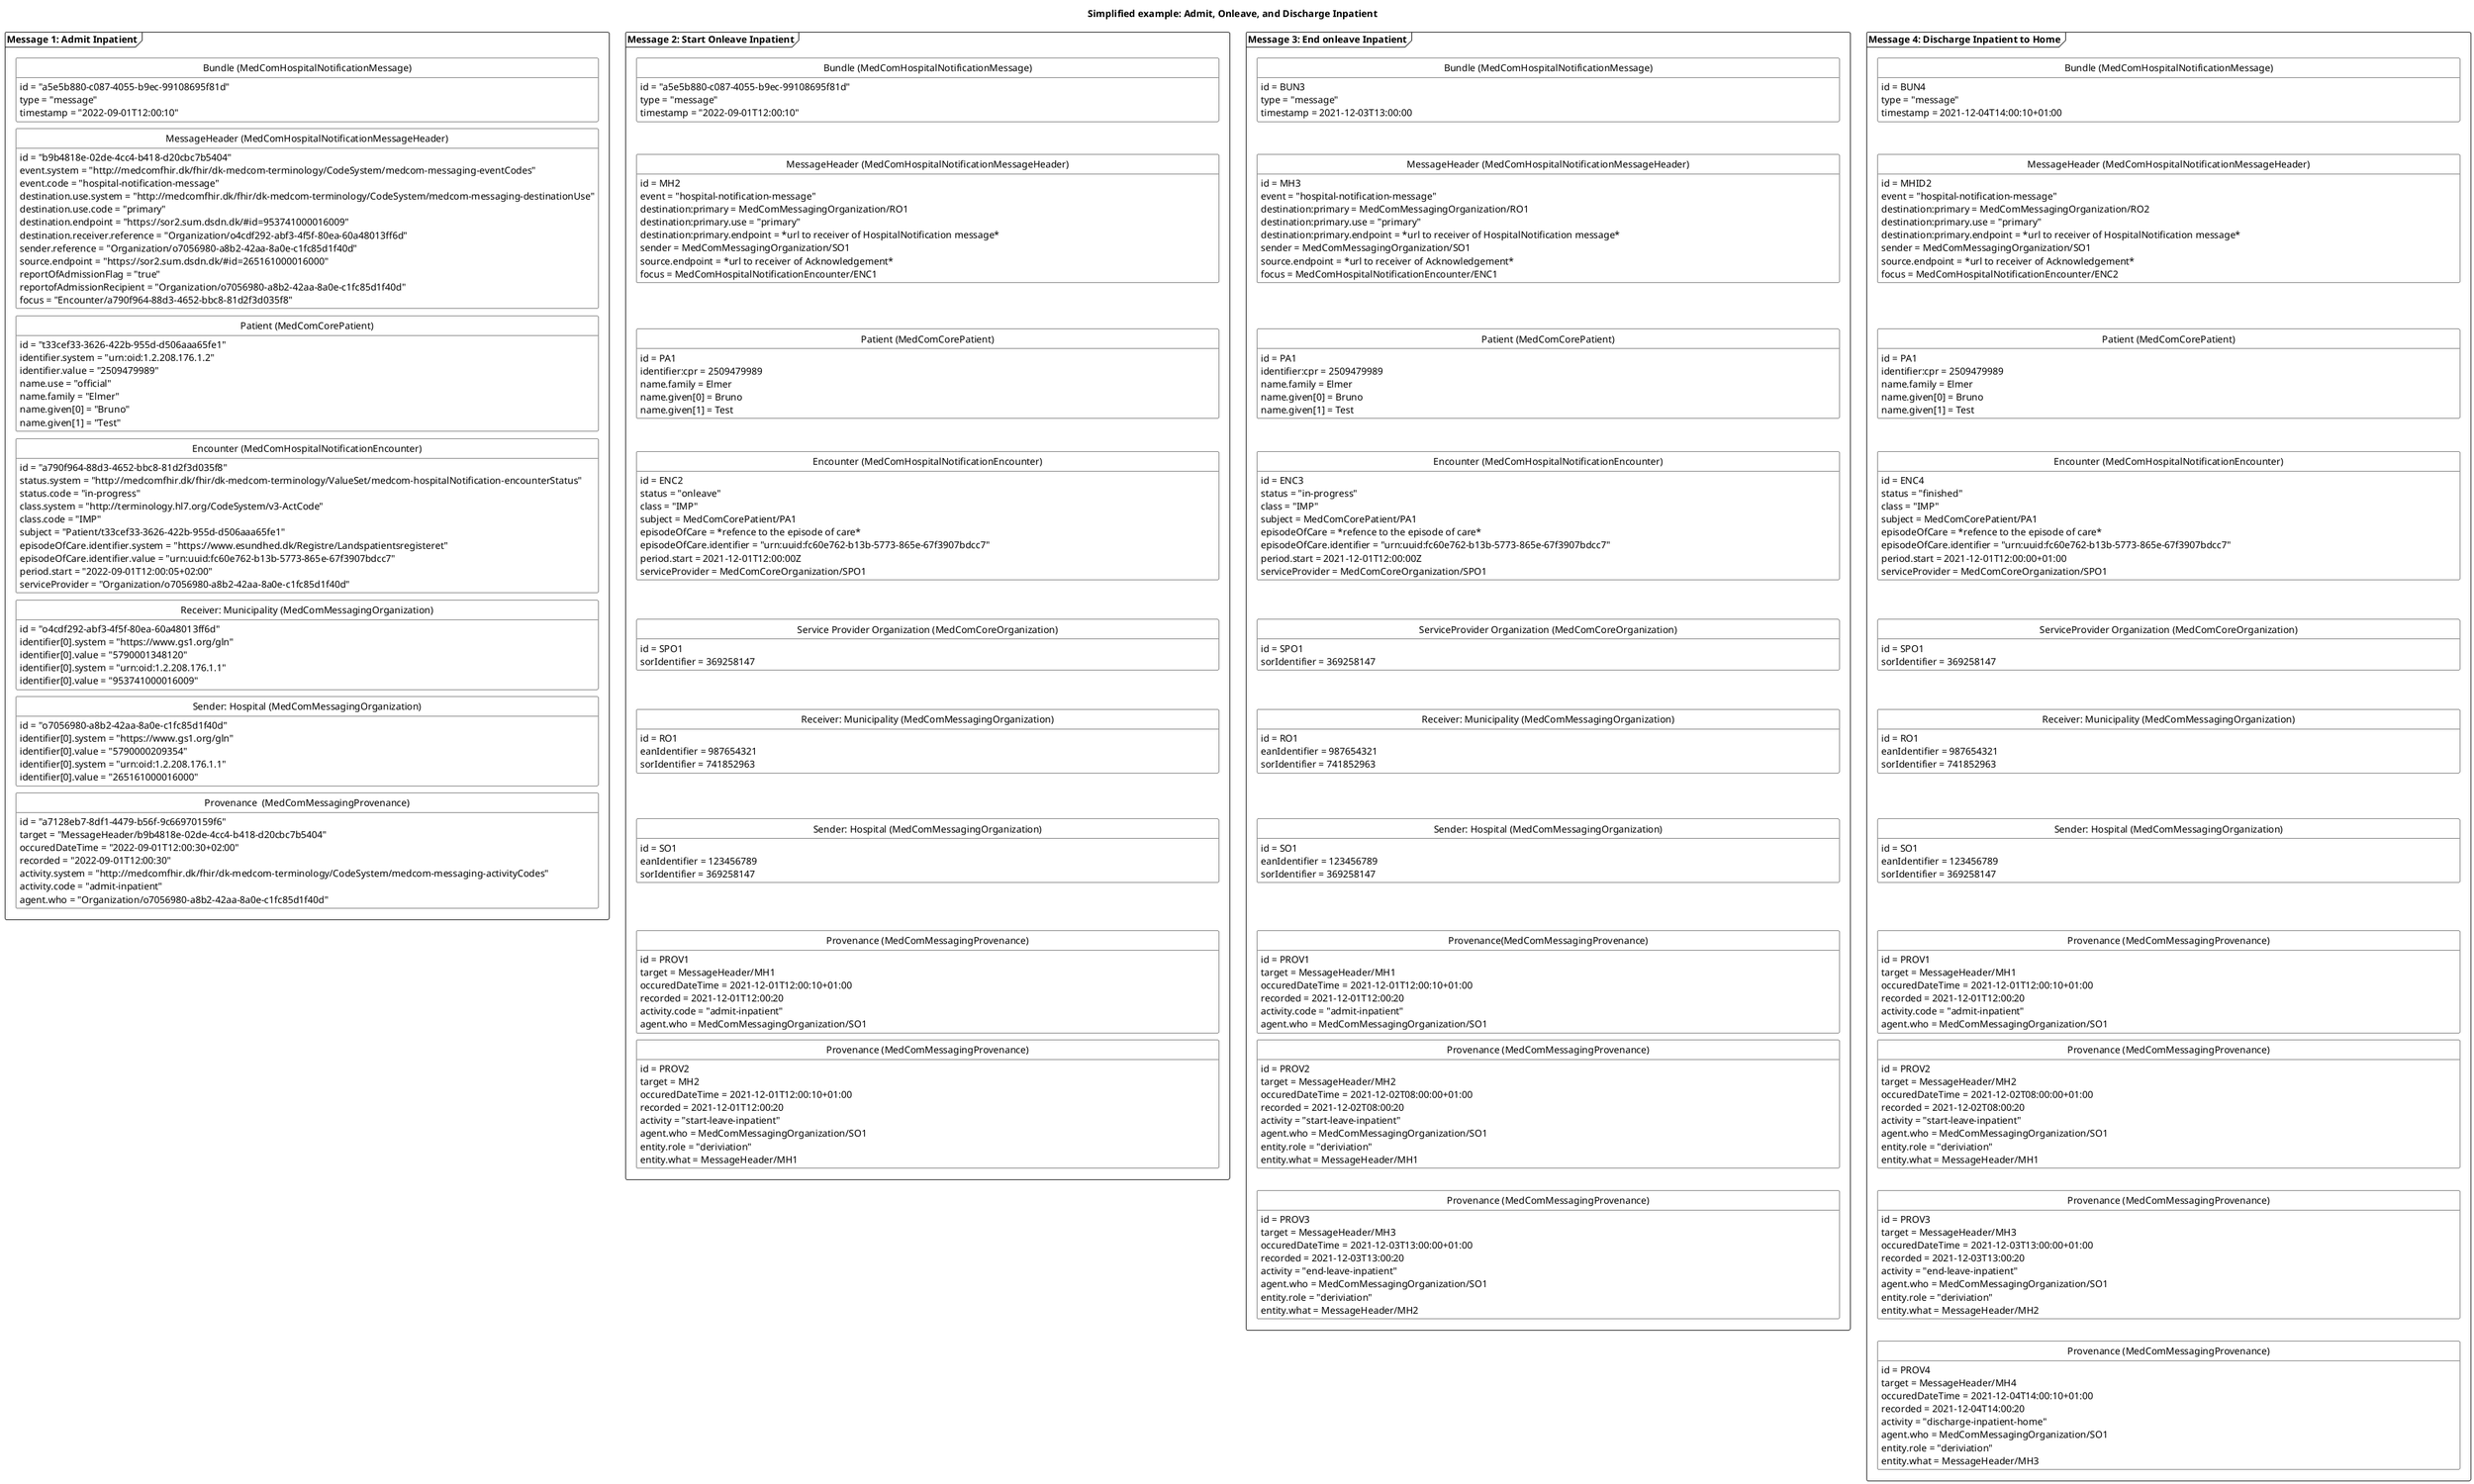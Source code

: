 @startuml HNAdmitOnleaveEndFinish

'layout
skinparam class {
    BackgroundColor White
    BorderColor Black
    ArrowColor Black
  }
hide circle
hide empty members
skinparam SameClassWidth true
skinparam Ranksep 10


'title
title Simplified example: Admit, Onleave, and Discharge Inpatient


package "Message 1: Admit Inpatient" as admit <<Frame>>{
    class "Bundle (MedComHospitalNotificationMessage)" as admitB{
        id = "a5e5b880-c087-4055-b9ec-99108695f81d"
        type = "message"
        timestamp = "2022-09-01T12:00:10"
    }
    class "MessageHeader (MedComHospitalNotificationMessageHeader)" as admitMH{
        id = "b9b4818e-02de-4cc4-b418-d20cbc7b5404"
        event.system = "http://medcomfhir.dk/fhir/dk-medcom-terminology/CodeSystem/medcom-messaging-eventCodes"
        event.code = "hospital-notification-message"
        destination.use.system = "http://medcomfhir.dk/fhir/dk-medcom-terminology/CodeSystem/medcom-messaging-destinationUse"
        destination.use.code = "primary"
        destination.endpoint = "https://sor2.sum.dsdn.dk/#id=953741000016009"
        destination.receiver.reference = "Organization/o4cdf292-abf3-4f5f-80ea-60a48013ff6d"
        sender.reference = "Organization/o7056980-a8b2-42aa-8a0e-c1fc85d1f40d"
        source.endpoint = "https://sor2.sum.dsdn.dk/#id=265161000016000"
        reportOfAdmissionFlag = "true"
        reportofAdmissionRecipient = "Organization/o7056980-a8b2-42aa-8a0e-c1fc85d1f40d"
        focus = "Encounter/a790f964-88d3-4652-bbc8-81d2f3d035f8"
    }
    class "Patient (MedComCorePatient)" as admitPT{
        id = "t33cef33-3626-422b-955d-d506aaa65fe1"
        identifier.system = "urn:oid:1.2.208.176.1.2"
        identifier.value = "2509479989"
        name.use = "official"
        name.family = "Elmer"
        name.given[0] = "Bruno"
        name.given[1] = "Test"
    }
    class "Encounter (MedComHospitalNotificationEncounter)" as admitENC{
        id = "a790f964-88d3-4652-bbc8-81d2f3d035f8"
        status.system = "http://medcomfhir.dk/fhir/dk-medcom-terminology/ValueSet/medcom-hospitalNotification-encounterStatus"
        status.code = "in-progress"
        class.system = "http://terminology.hl7.org/CodeSystem/v3-ActCode"
        class.code = "IMP"
        subject = "Patient/t33cef33-3626-422b-955d-d506aaa65fe1"
        episodeOfCare.identifier.system = "https://www.esundhed.dk/Registre/Landspatientsregisteret"
        episodeOfCare.identifier.value = "urn:uuid:fc60e762-b13b-5773-865e-67f3907bdcc7"
        period.start = "2022-09-01T12:00:05+02:00"
        serviceProvider = "Organization/o7056980-a8b2-42aa-8a0e-c1fc85d1f40d"
    }    
    class "Receiver: Municipality (MedComMessagingOrganization)" as admitROrg{
        id = "o4cdf292-abf3-4f5f-80ea-60a48013ff6d"
        identifier[0].system = "https://www.gs1.org/gln"
        identifier[0].value = "5790001348120"
        identifier[0].system = "urn:oid:1.2.208.176.1.1"
        identifier[0].value = "953741000016009"
    }
    class "Sender: Hospital (MedComMessagingOrganization)" as admitSOrg{
        id = "o7056980-a8b2-42aa-8a0e-c1fc85d1f40d"
        identifier[0].system = "https://www.gs1.org/gln"
        identifier[0].value = "5790000209354"
        identifier[0].system = "urn:oid:1.2.208.176.1.1"
        identifier[0].value = "265161000016000"
    }
    class "Provenance  (MedComMessagingProvenance)" as admitPRO{
        id = "a7128eb7-8df1-4479-b56f-9c66970159f6"
        target = "MessageHeader/b9b4818e-02de-4cc4-b418-d20cbc7b5404"
        occuredDateTime = "2022-09-01T12:00:30+02:00"
        recorded = "2022-09-01T12:00:30"
        activity.system = "http://medcomfhir.dk/fhir/dk-medcom-terminology/CodeSystem/medcom-messaging-activityCodes"
        activity.code = "admit-inpatient"
        agent.who = "Organization/o7056980-a8b2-42aa-8a0e-c1fc85d1f40d"
    }

admitB -[hidden]- admitMH
admitMH-[hidden]-admitPT
admitPT-[hidden]-admitENC
admitENC-[hidden]-admitROrg
admitROrg-[hidden]-admitSOrg
admitSOrg-[hidden]-admitPRO
}

'Message 2: Onleave inpatient
package "Message 2: Start Onleave Inpatient" as Onleave <<Frame>> {
    class "Bundle (MedComHospitalNotificationMessage)" as onleaveB {
        id = "a5e5b880-c087-4055-b9ec-99108695f81d"
        type = "message"
        timestamp = "2022-09-01T12:00:10"
    }
    class "MessageHeader (MedComHospitalNotificationMessageHeader)" as onleaveMH{
        id = MH2
        event = "hospital-notification-message"
        destination:primary = MedComMessagingOrganization/RO1
        destination:primary.use = "primary"
        destination:primary.endpoint = *url to receiver of HospitalNotification message*
        sender = MedComMessagingOrganization/SO1
        source.endpoint = *url to receiver of Acknowledgement*
        focus = MedComHospitalNotificationEncounter/ENC1
    }
    class "Patient (MedComCorePatient)" as onleavePT{
        id = PA1
        identifier:cpr = 2509479989
        name.family = Elmer
        name.given[0] = Bruno
        name.given[1] = Test
    }
    class "Encounter (MedComHospitalNotificationEncounter)" as onleaveENC{
        id = ENC2
        status = "onleave"
        class = "IMP"
        subject = MedComCorePatient/PA1
        episodeOfCare = *refence to the episode of care*
        episodeOfCare.identifier = "urn:uuid:fc60e762-b13b-5773-865e-67f3907bdcc7"
        period.start = 2021-12-01T12:00:00Z
        serviceProvider = MedComCoreOrganization/SPO1
    }
    class "Service Provider Organization (MedComCoreOrganization)" as onleaveSPOrg{
        id = SPO1
        sorIdentifier = 369258147
    }
    class "Receiver: Municipality (MedComMessagingOrganization)" as onleaveROrg{
        id = RO1
        eanIdentifier = 987654321
        sorIdentifier = 741852963
    }
    class "Sender: Hospital (MedComMessagingOrganization)" as onleaveSOrg{
        id = SO1
        eanIdentifier = 123456789
        sorIdentifier = 369258147
    }
    class "Provenance (MedComMessagingProvenance)" as admitonleavePRO{
        id = PROV1
        target = MessageHeader/MH1
        occuredDateTime = 2021-12-01T12:00:10+01:00
        recorded = 2021-12-01T12:00:20
        activity.code = "admit-inpatient"
        agent.who = MedComMessagingOrganization/SO1
    }
    class "Provenance (MedComMessagingProvenance)" as onleavePRO{
        id = PROV2        
        target = MH2
        occuredDateTime = 2021-12-01T12:00:10+01:00
        recorded = 2021-12-01T12:00:20
        activity = "start-leave-inpatient"
        agent.who = MedComMessagingOrganization/SO1
        entity.role = "deriviation"
        entity.what = MessageHeader/MH1

    }
onleaveB-[hidden]-onleaveMH
onleaveMH-[hidden]-onleavePT
onleavePT-[hidden]-onleaveENC
onleaveENC-[hidden]-onleaveSPOrg
onleaveSPOrg-[hidden]-onleaveROrg
onleaveROrg-[hidden]-onleaveSOrg
onleaveSOrg-[hidden]-admitonleavePRO
admitonleavePRO-[hidden]-onleavePRO

}

'Message 3: End onleave inpatient
package "Message 3: End onleave Inpatient" as endOnleave <<Frame>> {
    class "Bundle (MedComHospitalNotificationMessage)" as endOnleaveB {
        id = BUN3
        type = "message"
        timestamp = 2021-12-03T13:00:00
    }
    class "MessageHeader (MedComHospitalNotificationMessageHeader)" as endOnleaveMH{
        id = MH3
        event = "hospital-notification-message"
        destination:primary = MedComMessagingOrganization/RO1
        destination:primary.use = "primary"
        destination:primary.endpoint = *url to receiver of HospitalNotification message*
        sender = MedComMessagingOrganization/SO1
        source.endpoint = *url to receiver of Acknowledgement*
        focus = MedComHospitalNotificationEncounter/ENC1
    }
    class "Patient (MedComCorePatient)" as endOnleavePT{
        id = PA1
        identifier:cpr = 2509479989
        name.family = Elmer
        name.given[0] = Bruno
        name.given[1] = Test
    }
    class "Encounter (MedComHospitalNotificationEncounter)" as endOnleaveENC{
        id = ENC3
        status = "in-progress"
        class = "IMP"
        subject = MedComCorePatient/PA1
        episodeOfCare = *refence to the episode of care*
        episodeOfCare.identifier = "urn:uuid:fc60e762-b13b-5773-865e-67f3907bdcc7"
        period.start = 2021-12-01T12:00:00Z
        serviceProvider = MedComCoreOrganization/SPO1
    }
    class "ServiceProvider Organization (MedComCoreOrganization)" as endOnleaveSPOrg{
        id = SPO1
        sorIdentifier = 369258147
    }
    class "Receiver: Municipality (MedComMessagingOrganization)" as endOnleaveROrg{
        id = RO1
        eanIdentifier = 987654321
        sorIdentifier = 741852963
    }
    class "Sender: Hospital (MedComMessagingOrganization)" as endOnleaveSOrg{
        id = SO1
        eanIdentifier = 123456789
        sorIdentifier = 369258147
    }    
    class "Provenance(MedComMessagingProvenance)" as admitendOnleavePRO{
        id = PROV1
        target = MessageHeader/MH1
        occuredDateTime = 2021-12-01T12:00:10+01:00
        recorded = 2021-12-01T12:00:20
        activity.code = "admit-inpatient"
        agent.who = MedComMessagingOrganization/SO1
    }
    class "Provenance (MedComMessagingProvenance)" as onleaveendOnleavePRO{
        id = PROV2        
        target = MessageHeader/MH2
        occuredDateTime = 2021-12-02T08:00:00+01:00
        recorded = 2021-12-02T08:00:20
        activity = "start-leave-inpatient"
        agent.who = MedComMessagingOrganization/SO1
        entity.role = "deriviation"
        entity.what = MessageHeader/MH1
    }
    class "Provenance (MedComMessagingProvenance)" as endOnleavePRO{
        id = PROV3        
        target = MessageHeader/MH3
        occuredDateTime = 2021-12-03T13:00:00+01:00
        recorded = 2021-12-03T13:00:20
        activity = "end-leave-inpatient"
        agent.who = MedComMessagingOrganization/SO1
        entity.role = "deriviation"
        entity.what = MessageHeader/MH2
    }
endOnleaveB-[hidden]-endOnleaveMH
endOnleaveMH-[hidden]-endOnleavePT
endOnleavePT-[hidden]-endOnleaveENC
endOnleaveENC-[hidden]-endOnleaveSPOrg
endOnleaveSPOrg-[hidden]-endOnleaveROrg
endOnleaveROrg-[hidden]-endOnleaveSOrg
endOnleaveSOrg-[hidden]-admitendOnleavePRO
admitendOnleavePRO-[hidden]-onleaveendOnleavePRO
onleaveendOnleavePRO-[hidden]-endOnleavePRO

}


'Message 2: Finished inpatient
package "Message 4: Discharge Inpatient to Home" as finished <<Frame>>{
    class "Bundle (MedComHospitalNotificationMessage)" as finishedB{
        id = BUN4
        type = "message"
        timestamp = 2021-12-04T14:00:10+01:00
    }
    class "MessageHeader (MedComHospitalNotificationMessageHeader)" as finishedMH{
        id = MHID2
        event = "hospital-notification-message"
        destination:primary = MedComMessagingOrganization/RO2
        destination:primary.use = "primary"
        destination:primary.endpoint = *url to receiver of HospitalNotification message*
        sender = MedComMessagingOrganization/SO1
        source.endpoint = *url to receiver of Acknowledgement*
        focus = MedComHospitalNotificationEncounter/ENC2
    }
    class "Patient (MedComCorePatient)" as finishedPT{
        id = PA1
        identifier:cpr = 2509479989
        name.family = Elmer
        name.given[0] = Bruno
        name.given[1] = Test
    }
    class "Encounter (MedComHospitalNotificationEncounter)" as finishedENC{
        id = ENC4
        status = "finished"
        class = "IMP"
        subject = MedComCorePatient/PA1
        episodeOfCare = *refence to the episode of care*
        episodeOfCare.identifier = "urn:uuid:fc60e762-b13b-5773-865e-67f3907bdcc7"
        period.start = 2021-12-01T12:00:00+01:00
        serviceProvider = MedComCoreOrganization/SPO1
    }
    class "ServiceProvider Organization (MedComCoreOrganization)" as finishedSPOrg{
        id = SPO1 
        sorIdentifier = 369258147
    }    
    class "Receiver: Municipality (MedComMessagingOrganization)" as finishedROrg{
        id = RO1
        eanIdentifier = 987654321
        sorIdentifier = 741852963
    }
    class "Sender: Hospital (MedComMessagingOrganization)" as finishedSOrg{
        id = SO1
        eanIdentifier = 123456789
        sorIdentifier = 369258147
    }    
    class "Provenance (MedComMessagingProvenance)" as admitfinishedPRO{
        id = PROV1
        target = MessageHeader/MH1
        occuredDateTime = 2021-12-01T12:00:10+01:00
        recorded = 2021-12-01T12:00:20
        activity.code = "admit-inpatient"
        agent.who = MedComMessagingOrganization/SO1
    }
    class "Provenance (MedComMessagingProvenance)" as startfinishedPRO{
        id = PROV2        
        target = MessageHeader/MH2
        occuredDateTime = 2021-12-02T08:00:00+01:00
        recorded = 2021-12-02T08:00:20
        activity = "start-leave-inpatient"
        agent.who = MedComMessagingOrganization/SO1
        entity.role = "deriviation"
        entity.what = MessageHeader/MH1
    }
    class "Provenance (MedComMessagingProvenance)" as endfinishedPRO{
        id = PROV3        
        target = MessageHeader/MH3
        occuredDateTime = 2021-12-03T13:00:00+01:00
        recorded = 2021-12-03T13:00:20
        activity = "end-leave-inpatient"
        agent.who = MedComMessagingOrganization/SO1
        entity.role = "deriviation"
        entity.what = MessageHeader/MH2
    }
    class "Provenance (MedComMessagingProvenance)" as finishedPRO{
        id = PROV4
        target = MessageHeader/MH4
        occuredDateTime = 2021-12-04T14:00:10+01:00
        recorded = 2021-12-04T14:00:20
        activity = "discharge-inpatient-home"
        agent.who = MedComMessagingOrganization/SO1
        entity.role = "deriviation"
        entity.what = MessageHeader/MH3
    }
finishedB-[hidden]-finishedMH
finishedMH-[hidden]-finishedPT
finishedPT-[hidden]-finishedENC
finishedENC-[hidden]-finishedSPOrg
finishedSPOrg-[hidden]-finishedROrg
finishedROrg-[hidden]-finishedSOrg
finishedSOrg-[hidden]-admitfinishedPRO
admitfinishedPRO-[hidden]-startfinishedPRO
startfinishedPRO-[hidden]-endfinishedPRO
endfinishedPRO-[hidden]-finishedPRO


}



@enduml

